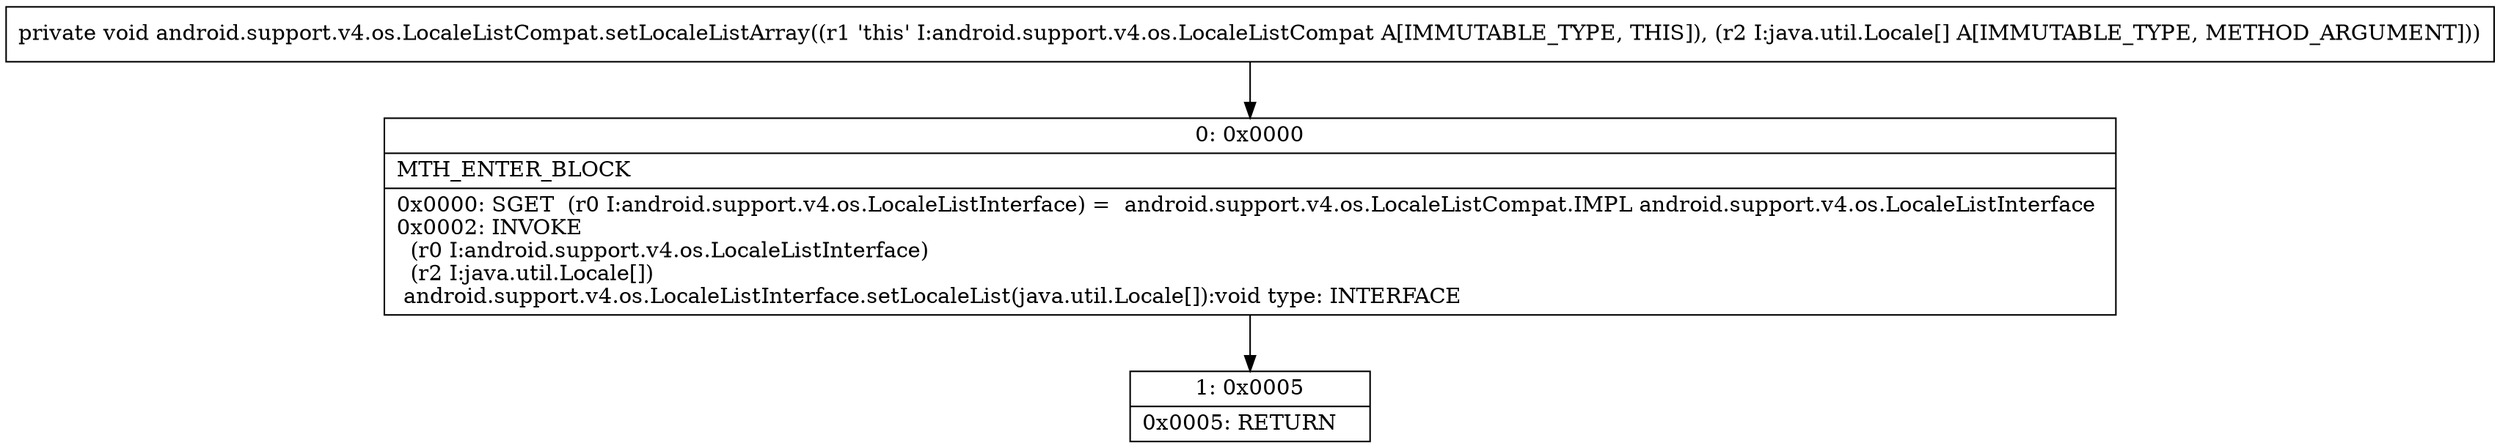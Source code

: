 digraph "CFG forandroid.support.v4.os.LocaleListCompat.setLocaleListArray([Ljava\/util\/Locale;)V" {
Node_0 [shape=record,label="{0\:\ 0x0000|MTH_ENTER_BLOCK\l|0x0000: SGET  (r0 I:android.support.v4.os.LocaleListInterface) =  android.support.v4.os.LocaleListCompat.IMPL android.support.v4.os.LocaleListInterface \l0x0002: INVOKE  \l  (r0 I:android.support.v4.os.LocaleListInterface)\l  (r2 I:java.util.Locale[])\l android.support.v4.os.LocaleListInterface.setLocaleList(java.util.Locale[]):void type: INTERFACE \l}"];
Node_1 [shape=record,label="{1\:\ 0x0005|0x0005: RETURN   \l}"];
MethodNode[shape=record,label="{private void android.support.v4.os.LocaleListCompat.setLocaleListArray((r1 'this' I:android.support.v4.os.LocaleListCompat A[IMMUTABLE_TYPE, THIS]), (r2 I:java.util.Locale[] A[IMMUTABLE_TYPE, METHOD_ARGUMENT])) }"];
MethodNode -> Node_0;
Node_0 -> Node_1;
}


